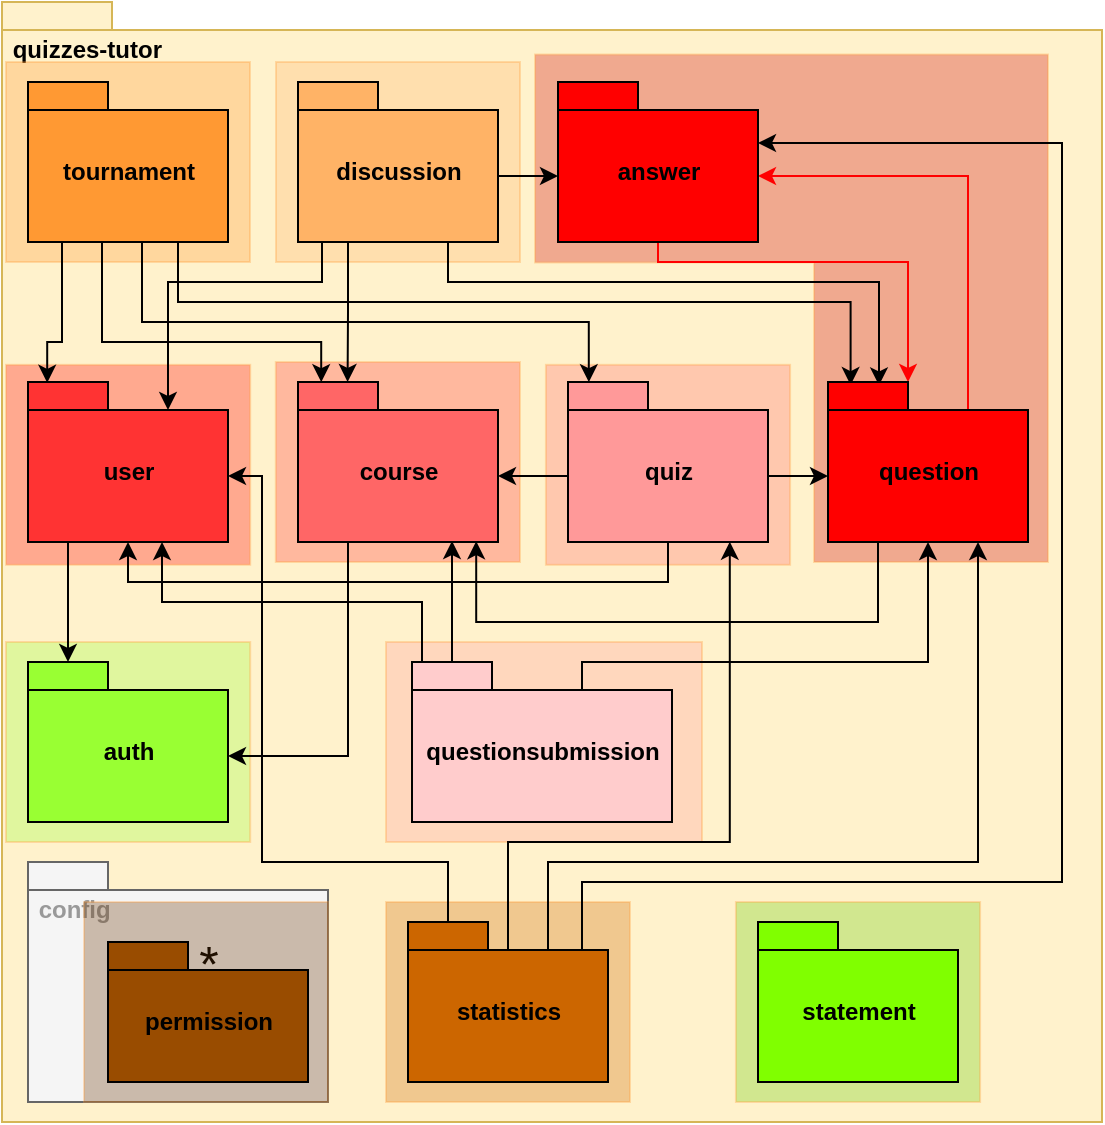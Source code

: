 <mxfile version="14.1.2" type="device"><diagram id="vG0XQfkGpecOqaF1u85x" name="Page-1"><mxGraphModel dx="1422" dy="705" grid="1" gridSize="10" guides="1" tooltips="1" connect="1" arrows="1" fold="1" page="1" pageScale="1" pageWidth="850" pageHeight="1100" math="0" shadow="0"><root><mxCell id="0"/><mxCell id="1" parent="0"/><mxCell id="FquvgIOOXjHG5HbP5ztG-1" value="&amp;nbsp;quizzes-tutor" style="shape=folder;fontStyle=1;spacingTop=10;tabWidth=40;tabHeight=14;tabPosition=left;html=1;fillColor=#fff2cc;strokeColor=#d6b656;verticalAlign=top;align=left;" parent="1" vertex="1"><mxGeometry x="150" y="70" width="550" height="560" as="geometry"/></mxCell><mxCell id="Ect7pHUTW_T9XHDJk9Pn-5" value="" style="shape=corner;whiteSpace=wrap;html=1;strokeColor=#FF9933;gradientColor=none;opacity=30;rotation=90;dx=104;dy=117;fillColor=#CC0000;" vertex="1" parent="1"><mxGeometry x="417.91" y="94.9" width="253.7" height="256.5" as="geometry"/></mxCell><mxCell id="Ect7pHUTW_T9XHDJk9Pn-6" value="" style="rounded=0;whiteSpace=wrap;html=1;strokeColor=#FF9933;gradientColor=none;opacity=30;fillColor=#FFB366;" vertex="1" parent="1"><mxGeometry x="287" y="100" width="122" height="100" as="geometry"/></mxCell><mxCell id="Ect7pHUTW_T9XHDJk9Pn-7" value="" style="rounded=0;whiteSpace=wrap;html=1;strokeColor=#FF9933;gradientColor=none;opacity=30;fillColor=#FF9933;" vertex="1" parent="1"><mxGeometry x="152" y="100" width="122" height="100" as="geometry"/></mxCell><mxCell id="Ect7pHUTW_T9XHDJk9Pn-8" value="" style="rounded=0;whiteSpace=wrap;html=1;strokeColor=#FF9933;gradientColor=none;opacity=30;fillColor=#FF9999;" vertex="1" parent="1"><mxGeometry x="342" y="390" width="158" height="100" as="geometry"/></mxCell><mxCell id="Ect7pHUTW_T9XHDJk9Pn-9" value="" style="rounded=0;whiteSpace=wrap;html=1;strokeColor=#FF9933;gradientColor=none;opacity=30;fillColor=#FF6666;" vertex="1" parent="1"><mxGeometry x="421.96" y="251.4" width="122.09" height="100" as="geometry"/></mxCell><mxCell id="Ect7pHUTW_T9XHDJk9Pn-10" value="" style="rounded=0;whiteSpace=wrap;html=1;strokeColor=#FF9933;gradientColor=none;opacity=30;fillColor=#FF3333;" vertex="1" parent="1"><mxGeometry x="286.91" y="250.0" width="122.09" height="100" as="geometry"/></mxCell><mxCell id="Ect7pHUTW_T9XHDJk9Pn-11" value="" style="rounded=0;whiteSpace=wrap;html=1;strokeColor=#FF9933;gradientColor=none;opacity=30;fillColor=#FF0000;" vertex="1" parent="1"><mxGeometry x="152.0" y="251.4" width="122.09" height="100" as="geometry"/></mxCell><mxCell id="Ect7pHUTW_T9XHDJk9Pn-14" value="" style="rounded=0;whiteSpace=wrap;html=1;strokeColor=#FF9933;gradientColor=none;opacity=30;fillColor=#99FF33;" vertex="1" parent="1"><mxGeometry x="152.0" y="390" width="122.09" height="100" as="geometry"/></mxCell><mxCell id="Ect7pHUTW_T9XHDJk9Pn-15" value="" style="rounded=0;whiteSpace=wrap;html=1;strokeColor=#FF9933;gradientColor=none;opacity=30;fillColor=#66CC00;" vertex="1" parent="1"><mxGeometry x="516.96" y="520" width="122.09" height="100" as="geometry"/></mxCell><mxCell id="Ect7pHUTW_T9XHDJk9Pn-16" value="" style="rounded=0;whiteSpace=wrap;html=1;strokeColor=#FF9933;gradientColor=none;opacity=30;fillColor=#CC6600;" vertex="1" parent="1"><mxGeometry x="342" y="520" width="122" height="100" as="geometry"/></mxCell><mxCell id="FquvgIOOXjHG5HbP5ztG-63" style="edgeStyle=orthogonalEdgeStyle;rounded=0;orthogonalLoop=1;jettySize=auto;html=1;exitX=0.5;exitY=1;exitDx=0;exitDy=0;exitPerimeter=0;entryX=0;entryY=0;entryDx=40;entryDy=0;entryPerimeter=0;fontColor=#999999;strokeColor=#FF0000;" parent="1" source="FquvgIOOXjHG5HbP5ztG-2" target="FquvgIOOXjHG5HbP5ztG-6" edge="1"><mxGeometry relative="1" as="geometry"><Array as="points"><mxPoint x="478" y="200"/><mxPoint x="603" y="200"/></Array></mxGeometry></mxCell><mxCell id="FquvgIOOXjHG5HbP5ztG-74" style="edgeStyle=orthogonalEdgeStyle;rounded=0;orthogonalLoop=1;jettySize=auto;html=1;exitX=0.25;exitY=1;exitDx=0;exitDy=0;exitPerimeter=0;entryX=0;entryY=0;entryDx=100;entryDy=47;entryPerimeter=0;fontColor=#999999;" parent="1" source="FquvgIOOXjHG5HbP5ztG-4" target="FquvgIOOXjHG5HbP5ztG-3" edge="1"><mxGeometry relative="1" as="geometry"/></mxCell><mxCell id="FquvgIOOXjHG5HbP5ztG-53" style="edgeStyle=orthogonalEdgeStyle;rounded=0;orthogonalLoop=1;jettySize=auto;html=1;exitX=0.25;exitY=1;exitDx=0;exitDy=0;exitPerimeter=0;entryX=0;entryY=0;entryDx=70;entryDy=14;entryPerimeter=0;fontColor=#999999;" parent="1" source="FquvgIOOXjHG5HbP5ztG-5" target="FquvgIOOXjHG5HbP5ztG-13" edge="1"><mxGeometry relative="1" as="geometry"><Array as="points"><mxPoint x="310" y="190"/><mxPoint x="310" y="210"/><mxPoint x="233" y="210"/></Array></mxGeometry></mxCell><mxCell id="FquvgIOOXjHG5HbP5ztG-55" style="edgeStyle=orthogonalEdgeStyle;rounded=0;orthogonalLoop=1;jettySize=auto;html=1;exitX=0.25;exitY=1;exitDx=0;exitDy=0;exitPerimeter=0;entryX=0.248;entryY=0;entryDx=0;entryDy=0;entryPerimeter=0;fontColor=#999999;" parent="1" source="FquvgIOOXjHG5HbP5ztG-5" target="FquvgIOOXjHG5HbP5ztG-4" edge="1"><mxGeometry relative="1" as="geometry"/></mxCell><mxCell id="FquvgIOOXjHG5HbP5ztG-57" style="edgeStyle=orthogonalEdgeStyle;rounded=0;orthogonalLoop=1;jettySize=auto;html=1;exitX=0.75;exitY=1;exitDx=0;exitDy=0;exitPerimeter=0;entryX=0.255;entryY=0.021;entryDx=0;entryDy=0;entryPerimeter=0;fontColor=#999999;" parent="1" source="FquvgIOOXjHG5HbP5ztG-5" target="FquvgIOOXjHG5HbP5ztG-6" edge="1"><mxGeometry relative="1" as="geometry"><Array as="points"><mxPoint x="373" y="210"/><mxPoint x="589" y="210"/></Array></mxGeometry></mxCell><mxCell id="FquvgIOOXjHG5HbP5ztG-58" style="edgeStyle=orthogonalEdgeStyle;rounded=0;orthogonalLoop=1;jettySize=auto;html=1;exitX=0;exitY=0;exitDx=100;exitDy=47;exitPerimeter=0;entryX=0;entryY=0;entryDx=0;entryDy=47;entryPerimeter=0;fontColor=#999999;" parent="1" source="FquvgIOOXjHG5HbP5ztG-5" target="FquvgIOOXjHG5HbP5ztG-2" edge="1"><mxGeometry relative="1" as="geometry"/></mxCell><mxCell id="FquvgIOOXjHG5HbP5ztG-72" style="edgeStyle=orthogonalEdgeStyle;rounded=0;orthogonalLoop=1;jettySize=auto;html=1;exitX=0;exitY=0;exitDx=70;exitDy=14;exitPerimeter=0;entryX=0;entryY=0;entryDx=100;entryDy=47;entryPerimeter=0;fontColor=#999999;strokeColor=#FF0000;" parent="1" source="FquvgIOOXjHG5HbP5ztG-6" target="FquvgIOOXjHG5HbP5ztG-2" edge="1"><mxGeometry relative="1" as="geometry"><Array as="points"><mxPoint x="633" y="157"/></Array></mxGeometry></mxCell><mxCell id="FquvgIOOXjHG5HbP5ztG-73" style="edgeStyle=orthogonalEdgeStyle;rounded=0;orthogonalLoop=1;jettySize=auto;html=1;exitX=0.25;exitY=1;exitDx=0;exitDy=0;exitPerimeter=0;entryX=0.891;entryY=0.995;entryDx=0;entryDy=0;entryPerimeter=0;fontColor=#999999;" parent="1" source="FquvgIOOXjHG5HbP5ztG-6" target="FquvgIOOXjHG5HbP5ztG-4" edge="1"><mxGeometry relative="1" as="geometry"><Array as="points"><mxPoint x="588" y="380"/><mxPoint x="387" y="380"/></Array></mxGeometry></mxCell><mxCell id="FquvgIOOXjHG5HbP5ztG-67" style="edgeStyle=orthogonalEdgeStyle;rounded=0;orthogonalLoop=1;jettySize=auto;html=1;exitX=0;exitY=0;exitDx=85;exitDy=14;exitPerimeter=0;fontColor=#999999;" parent="1" source="FquvgIOOXjHG5HbP5ztG-7" target="FquvgIOOXjHG5HbP5ztG-6" edge="1"><mxGeometry relative="1" as="geometry"><Array as="points"><mxPoint x="440" y="400"/><mxPoint x="613" y="400"/></Array></mxGeometry></mxCell><mxCell id="FquvgIOOXjHG5HbP5ztG-69" style="edgeStyle=orthogonalEdgeStyle;rounded=0;orthogonalLoop=1;jettySize=auto;html=1;exitX=0;exitY=0;exitDx=20;exitDy=0;exitPerimeter=0;entryX=0.67;entryY=1;entryDx=0;entryDy=0;entryPerimeter=0;fontColor=#999999;" parent="1" source="FquvgIOOXjHG5HbP5ztG-7" target="FquvgIOOXjHG5HbP5ztG-13" edge="1"><mxGeometry relative="1" as="geometry"><Array as="points"><mxPoint x="360" y="400"/><mxPoint x="360" y="370"/><mxPoint x="230" y="370"/></Array></mxGeometry></mxCell><mxCell id="FquvgIOOXjHG5HbP5ztG-71" style="edgeStyle=orthogonalEdgeStyle;rounded=0;orthogonalLoop=1;jettySize=auto;html=1;exitX=0;exitY=0;exitDx=20;exitDy=0;exitPerimeter=0;entryX=0.77;entryY=0.994;entryDx=0;entryDy=0;entryPerimeter=0;fontColor=#999999;" parent="1" source="FquvgIOOXjHG5HbP5ztG-7" target="FquvgIOOXjHG5HbP5ztG-4" edge="1"><mxGeometry relative="1" as="geometry"/></mxCell><mxCell id="FquvgIOOXjHG5HbP5ztG-64" style="edgeStyle=orthogonalEdgeStyle;rounded=0;orthogonalLoop=1;jettySize=auto;html=1;exitX=0;exitY=0;exitDx=0;exitDy=47;exitPerimeter=0;entryX=0;entryY=0;entryDx=100;entryDy=47;entryPerimeter=0;fontColor=#999999;" parent="1" source="FquvgIOOXjHG5HbP5ztG-8" target="FquvgIOOXjHG5HbP5ztG-4" edge="1"><mxGeometry relative="1" as="geometry"/></mxCell><mxCell id="FquvgIOOXjHG5HbP5ztG-65" style="edgeStyle=orthogonalEdgeStyle;rounded=0;orthogonalLoop=1;jettySize=auto;html=1;exitX=0;exitY=0;exitDx=100;exitDy=47;exitPerimeter=0;entryX=0;entryY=0;entryDx=0;entryDy=47;entryPerimeter=0;fontColor=#999999;" parent="1" source="FquvgIOOXjHG5HbP5ztG-8" target="FquvgIOOXjHG5HbP5ztG-6" edge="1"><mxGeometry relative="1" as="geometry"/></mxCell><mxCell id="FquvgIOOXjHG5HbP5ztG-66" style="edgeStyle=orthogonalEdgeStyle;rounded=0;orthogonalLoop=1;jettySize=auto;html=1;exitX=0.5;exitY=1;exitDx=0;exitDy=0;exitPerimeter=0;entryX=0.5;entryY=1;entryDx=0;entryDy=0;entryPerimeter=0;fontColor=#999999;" parent="1" source="FquvgIOOXjHG5HbP5ztG-8" target="FquvgIOOXjHG5HbP5ztG-13" edge="1"><mxGeometry relative="1" as="geometry"/></mxCell><mxCell id="ghF1f2Nwybc-mO_xYpaY-1" style="edgeStyle=orthogonalEdgeStyle;rounded=0;orthogonalLoop=1;jettySize=auto;html=1;exitX=0;exitY=0;exitDx=20;exitDy=0;exitPerimeter=0;entryX=0;entryY=0;entryDx=100;entryDy=47;entryPerimeter=0;" parent="1" source="FquvgIOOXjHG5HbP5ztG-11" target="FquvgIOOXjHG5HbP5ztG-13" edge="1"><mxGeometry relative="1" as="geometry"><Array as="points"><mxPoint x="373" y="500"/><mxPoint x="280" y="500"/><mxPoint x="280" y="307"/></Array></mxGeometry></mxCell><mxCell id="ghF1f2Nwybc-mO_xYpaY-2" style="edgeStyle=orthogonalEdgeStyle;rounded=0;orthogonalLoop=1;jettySize=auto;html=1;exitX=0;exitY=0;exitDx=70;exitDy=14;exitPerimeter=0;entryX=0.809;entryY=0.998;entryDx=0;entryDy=0;entryPerimeter=0;" parent="1" source="FquvgIOOXjHG5HbP5ztG-11" target="FquvgIOOXjHG5HbP5ztG-8" edge="1"><mxGeometry relative="1" as="geometry"><Array as="points"><mxPoint x="403" y="544"/><mxPoint x="403" y="490"/><mxPoint x="514" y="490"/></Array></mxGeometry></mxCell><mxCell id="ghF1f2Nwybc-mO_xYpaY-3" style="edgeStyle=orthogonalEdgeStyle;rounded=0;orthogonalLoop=1;jettySize=auto;html=1;exitX=0;exitY=0;exitDx=70;exitDy=14;exitPerimeter=0;entryX=0.75;entryY=1;entryDx=0;entryDy=0;entryPerimeter=0;" parent="1" source="FquvgIOOXjHG5HbP5ztG-11" target="FquvgIOOXjHG5HbP5ztG-6" edge="1"><mxGeometry relative="1" as="geometry"><Array as="points"><mxPoint x="423" y="500"/><mxPoint x="638" y="500"/></Array></mxGeometry></mxCell><mxCell id="ghF1f2Nwybc-mO_xYpaY-4" style="edgeStyle=orthogonalEdgeStyle;rounded=0;orthogonalLoop=1;jettySize=auto;html=1;exitX=0;exitY=0;exitDx=100;exitDy=14;exitPerimeter=0;entryX=0;entryY=0;entryDx=100;entryDy=30.5;entryPerimeter=0;" parent="1" source="FquvgIOOXjHG5HbP5ztG-11" target="FquvgIOOXjHG5HbP5ztG-2" edge="1"><mxGeometry relative="1" as="geometry"><Array as="points"><mxPoint x="440" y="544"/><mxPoint x="440" y="510"/><mxPoint x="680" y="510"/><mxPoint x="680" y="141"/></Array></mxGeometry></mxCell><mxCell id="FquvgIOOXjHG5HbP5ztG-45" style="edgeStyle=orthogonalEdgeStyle;rounded=0;orthogonalLoop=1;jettySize=auto;html=1;exitX=0.25;exitY=1;exitDx=0;exitDy=0;exitPerimeter=0;entryX=0.096;entryY=0.005;entryDx=0;entryDy=0;entryPerimeter=0;fontColor=#999999;" parent="1" source="FquvgIOOXjHG5HbP5ztG-12" target="FquvgIOOXjHG5HbP5ztG-13" edge="1"><mxGeometry relative="1" as="geometry"><Array as="points"><mxPoint x="180" y="190"/><mxPoint x="180" y="240"/><mxPoint x="173" y="240"/></Array></mxGeometry></mxCell><mxCell id="FquvgIOOXjHG5HbP5ztG-46" style="edgeStyle=orthogonalEdgeStyle;rounded=0;orthogonalLoop=1;jettySize=auto;html=1;exitX=0.25;exitY=1;exitDx=0;exitDy=0;exitPerimeter=0;entryX=0.116;entryY=0.001;entryDx=0;entryDy=0;entryPerimeter=0;fontColor=#999999;" parent="1" source="FquvgIOOXjHG5HbP5ztG-12" target="FquvgIOOXjHG5HbP5ztG-4" edge="1"><mxGeometry relative="1" as="geometry"><Array as="points"><mxPoint x="200" y="190"/><mxPoint x="200" y="240"/><mxPoint x="310" y="240"/></Array></mxGeometry></mxCell><mxCell id="FquvgIOOXjHG5HbP5ztG-47" style="edgeStyle=orthogonalEdgeStyle;rounded=0;orthogonalLoop=1;jettySize=auto;html=1;exitX=0.5;exitY=1;exitDx=0;exitDy=0;exitPerimeter=0;entryX=0.104;entryY=0.001;entryDx=0;entryDy=0;entryPerimeter=0;fontColor=#999999;" parent="1" source="FquvgIOOXjHG5HbP5ztG-12" target="FquvgIOOXjHG5HbP5ztG-8" edge="1"><mxGeometry relative="1" as="geometry"><Array as="points"><mxPoint x="220" y="190"/><mxPoint x="220" y="230"/><mxPoint x="443" y="230"/></Array></mxGeometry></mxCell><mxCell id="FquvgIOOXjHG5HbP5ztG-48" style="edgeStyle=orthogonalEdgeStyle;rounded=0;orthogonalLoop=1;jettySize=auto;html=1;exitX=0.75;exitY=1;exitDx=0;exitDy=0;exitPerimeter=0;entryX=0.113;entryY=0.019;entryDx=0;entryDy=0;entryPerimeter=0;fontColor=#999999;" parent="1" source="FquvgIOOXjHG5HbP5ztG-12" target="FquvgIOOXjHG5HbP5ztG-6" edge="1"><mxGeometry relative="1" as="geometry"><Array as="points"><mxPoint x="238" y="220"/><mxPoint x="574" y="220"/></Array></mxGeometry></mxCell><mxCell id="FquvgIOOXjHG5HbP5ztG-75" style="edgeStyle=orthogonalEdgeStyle;rounded=0;orthogonalLoop=1;jettySize=auto;html=1;exitX=0.25;exitY=1;exitDx=0;exitDy=0;exitPerimeter=0;entryX=0;entryY=0;entryDx=20;entryDy=0;entryPerimeter=0;fontColor=#999999;" parent="1" source="FquvgIOOXjHG5HbP5ztG-13" target="FquvgIOOXjHG5HbP5ztG-3" edge="1"><mxGeometry relative="1" as="geometry"><Array as="points"><mxPoint x="183" y="340"/></Array></mxGeometry></mxCell><mxCell id="FquvgIOOXjHG5HbP5ztG-14" value="&lt;font color=&quot;#999999&quot;&gt;&amp;nbsp;config&lt;/font&gt;" style="shape=folder;fontStyle=1;spacingTop=10;tabWidth=40;tabHeight=14;tabPosition=left;html=1;align=left;verticalAlign=top;fontColor=#333333;fillColor=#f5f5f5;strokeColor=#666666;" parent="1" vertex="1"><mxGeometry x="163" y="500" width="150" height="120" as="geometry"/></mxCell><mxCell id="Ect7pHUTW_T9XHDJk9Pn-1" value="&lt;font style=&quot;font-size: 25px&quot;&gt;*&lt;/font&gt;" style="text;html=1;align=center;verticalAlign=middle;resizable=0;points=[];autosize=1;" vertex="1" parent="1"><mxGeometry x="238" y="540" width="30" height="20" as="geometry"/></mxCell><mxCell id="FquvgIOOXjHG5HbP5ztG-2" value="answer" style="shape=folder;fontStyle=1;spacingTop=10;tabWidth=40;tabHeight=14;tabPosition=left;html=1;align=center;fillColor=#FF0000;" parent="1" vertex="1"><mxGeometry x="428" y="110" width="100" height="80" as="geometry"/></mxCell><mxCell id="FquvgIOOXjHG5HbP5ztG-3" value="auth" style="shape=folder;fontStyle=1;spacingTop=10;tabWidth=40;tabHeight=14;tabPosition=left;html=1;align=center;fillColor=#99FF33;" parent="1" vertex="1"><mxGeometry x="163" y="400" width="100" height="80" as="geometry"/></mxCell><mxCell id="FquvgIOOXjHG5HbP5ztG-4" value="course" style="shape=folder;fontStyle=1;spacingTop=10;tabWidth=40;tabHeight=14;tabPosition=left;html=1;align=center;fillColor=#FF6666;" parent="1" vertex="1"><mxGeometry x="298" y="260" width="100" height="80" as="geometry"/></mxCell><mxCell id="FquvgIOOXjHG5HbP5ztG-5" value="discussion" style="shape=folder;fontStyle=1;spacingTop=10;tabWidth=40;tabHeight=14;tabPosition=left;html=1;align=center;fillColor=#FFB366;" parent="1" vertex="1"><mxGeometry x="298" y="110" width="100" height="80" as="geometry"/></mxCell><mxCell id="FquvgIOOXjHG5HbP5ztG-6" value="question" style="shape=folder;fontStyle=1;spacingTop=10;tabWidth=40;tabHeight=14;tabPosition=left;html=1;align=center;fillColor=#FF0000;" parent="1" vertex="1"><mxGeometry x="563" y="260" width="100" height="80" as="geometry"/></mxCell><mxCell id="FquvgIOOXjHG5HbP5ztG-7" value="questionsubmission" style="shape=folder;fontStyle=1;spacingTop=10;tabWidth=40;tabHeight=14;tabPosition=left;html=1;align=center;fillColor=#FFCCCC;" parent="1" vertex="1"><mxGeometry x="355" y="400" width="130" height="80" as="geometry"/></mxCell><mxCell id="FquvgIOOXjHG5HbP5ztG-8" value="quiz" style="shape=folder;fontStyle=1;spacingTop=10;tabWidth=40;tabHeight=14;tabPosition=left;html=1;align=center;fillColor=#FF9999;" parent="1" vertex="1"><mxGeometry x="433" y="260" width="100" height="80" as="geometry"/></mxCell><mxCell id="FquvgIOOXjHG5HbP5ztG-9" value="statement" style="shape=folder;fontStyle=1;spacingTop=10;tabWidth=40;tabHeight=14;tabPosition=left;html=1;align=center;fillColor=#80FF00;" parent="1" vertex="1"><mxGeometry x="528" y="530" width="100" height="80" as="geometry"/></mxCell><mxCell id="FquvgIOOXjHG5HbP5ztG-11" value="statistics" style="shape=folder;fontStyle=1;spacingTop=10;tabWidth=40;tabHeight=14;tabPosition=left;html=1;align=center;fillColor=#CC6600;" parent="1" vertex="1"><mxGeometry x="353" y="530" width="100" height="80" as="geometry"/></mxCell><mxCell id="FquvgIOOXjHG5HbP5ztG-12" value="tournament" style="shape=folder;fontStyle=1;spacingTop=10;tabWidth=40;tabHeight=14;tabPosition=left;html=1;align=center;fillColor=#FF9933;" parent="1" vertex="1"><mxGeometry x="163" y="110" width="100" height="80" as="geometry"/></mxCell><mxCell id="FquvgIOOXjHG5HbP5ztG-13" value="user" style="shape=folder;fontStyle=1;spacingTop=10;tabWidth=40;tabHeight=14;tabPosition=left;html=1;align=center;fillColor=#FF3333;" parent="1" vertex="1"><mxGeometry x="163" y="260" width="100" height="80" as="geometry"/></mxCell><mxCell id="Ect7pHUTW_T9XHDJk9Pn-17" value="" style="rounded=0;whiteSpace=wrap;html=1;strokeColor=#FF9933;gradientColor=none;opacity=30;fillColor=#663300;" vertex="1" parent="1"><mxGeometry x="191" y="520" width="122" height="100" as="geometry"/></mxCell><mxCell id="FquvgIOOXjHG5HbP5ztG-15" value="permission" style="shape=folder;fontStyle=1;spacingTop=10;tabWidth=40;tabHeight=14;tabPosition=left;html=1;align=center;fillColor=#994C00;" parent="1" vertex="1"><mxGeometry x="203" y="540" width="100" height="70" as="geometry"/></mxCell></root></mxGraphModel></diagram></mxfile>